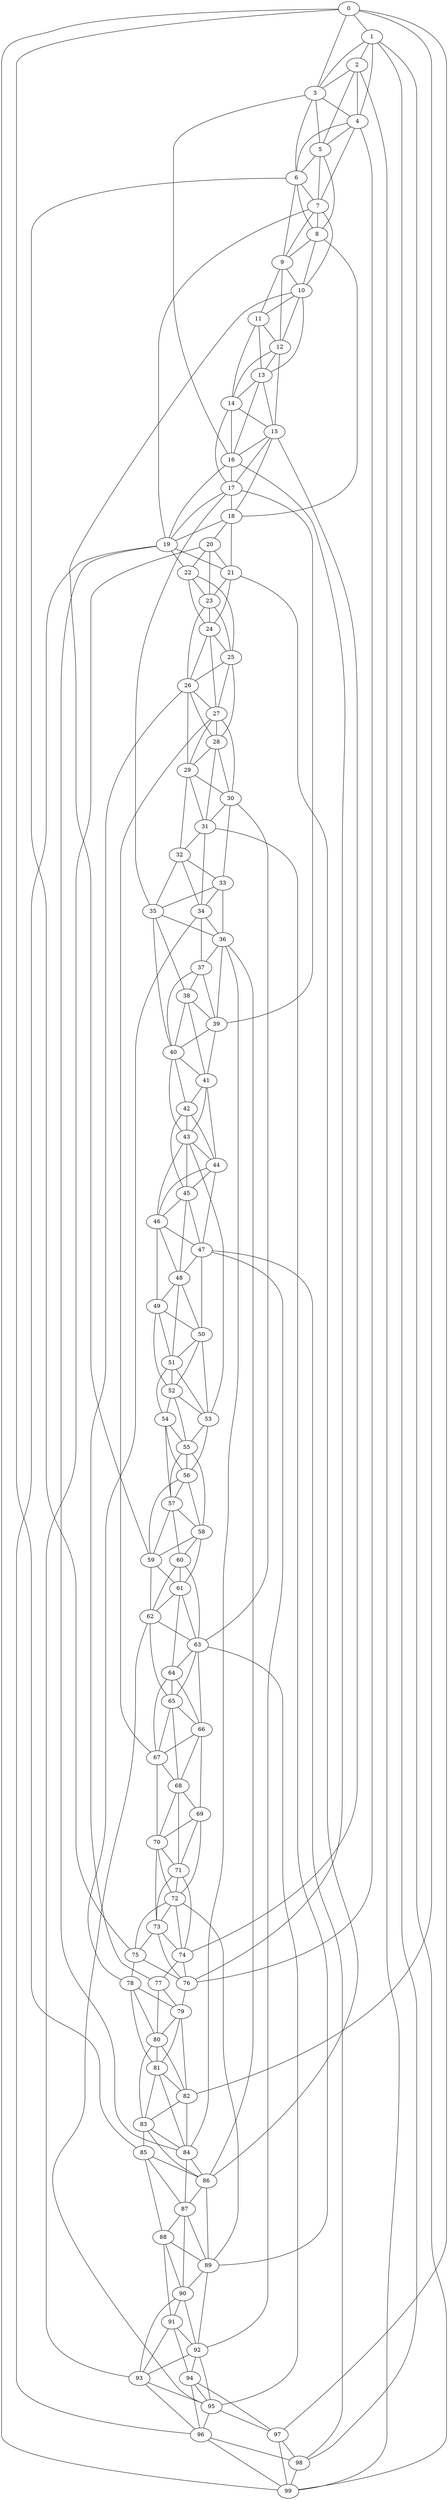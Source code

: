 strict graph "watts_strogatz_graph(100,6,0.1)" {
0;
1;
2;
3;
4;
5;
6;
7;
8;
9;
10;
11;
12;
13;
14;
15;
16;
17;
18;
19;
20;
21;
22;
23;
24;
25;
26;
27;
28;
29;
30;
31;
32;
33;
34;
35;
36;
37;
38;
39;
40;
41;
42;
43;
44;
45;
46;
47;
48;
49;
50;
51;
52;
53;
54;
55;
56;
57;
58;
59;
60;
61;
62;
63;
64;
65;
66;
67;
68;
69;
70;
71;
72;
73;
74;
75;
76;
77;
78;
79;
80;
81;
82;
83;
84;
85;
86;
87;
88;
89;
90;
91;
92;
93;
94;
95;
96;
97;
98;
99;
0 -- 1  [is_available=True, prob="0.686778241822"];
0 -- 3  [is_available=True, prob="0.560726692892"];
0 -- 97  [is_available=True, prob="1.0"];
0 -- 82  [is_available=True, prob="1.0"];
0 -- 99  [is_available=True, prob="0.137916107868"];
0 -- 85  [is_available=True, prob="0.589835913064"];
1 -- 2  [is_available=True, prob="0.455717313443"];
1 -- 99  [is_available=True, prob="0.0861632319407"];
1 -- 4  [is_available=True, prob="0.995780565313"];
1 -- 98  [is_available=True, prob="0.897543780602"];
1 -- 3  [is_available=True, prob="0.856473741201"];
2 -- 3  [is_available=True, prob="1.0"];
2 -- 4  [is_available=True, prob="1.0"];
2 -- 5  [is_available=True, prob="0.907354793494"];
2 -- 99  [is_available=True, prob="0.543243582787"];
3 -- 4  [is_available=True, prob="1.0"];
3 -- 5  [is_available=True, prob="0.616064578236"];
3 -- 6  [is_available=True, prob="0.34592654656"];
3 -- 16  [is_available=True, prob="0.541803742183"];
4 -- 5  [is_available=True, prob="0.645493253696"];
4 -- 6  [is_available=True, prob="0.836633942147"];
4 -- 7  [is_available=True, prob="0.558998870327"];
4 -- 76  [is_available=True, prob="0.930284701705"];
5 -- 6  [is_available=True, prob="0.497177923663"];
5 -- 7  [is_available=True, prob="0.968582377167"];
5 -- 8  [is_available=True, prob="0.628370955019"];
6 -- 7  [is_available=True, prob="1.0"];
6 -- 8  [is_available=True, prob="0.0789165103805"];
6 -- 9  [is_available=True, prob="0.808740901516"];
6 -- 75  [is_available=True, prob="0.494640618138"];
7 -- 8  [is_available=True, prob="0.0167733510299"];
7 -- 9  [is_available=True, prob="1.0"];
7 -- 10  [is_available=True, prob="1.0"];
7 -- 19  [is_available=True, prob="0.958939025627"];
8 -- 9  [is_available=True, prob="0.0901333036122"];
8 -- 10  [is_available=True, prob="0.685093165688"];
8 -- 18  [is_available=True, prob="0.986556271336"];
9 -- 10  [is_available=True, prob="0.978069952095"];
9 -- 11  [is_available=True, prob="0.495496397769"];
9 -- 12  [is_available=True, prob="1.0"];
10 -- 11  [is_available=True, prob="0.156936825241"];
10 -- 12  [is_available=True, prob="0.704922557843"];
10 -- 13  [is_available=True, prob="0.00868743483406"];
10 -- 59  [is_available=True, prob="0.967862172146"];
11 -- 12  [is_available=True, prob="1.0"];
11 -- 13  [is_available=True, prob="0.742362260714"];
11 -- 14  [is_available=True, prob="1.0"];
12 -- 13  [is_available=True, prob="0.133840685596"];
12 -- 14  [is_available=True, prob="0.319269949985"];
12 -- 15  [is_available=True, prob="0.144386461186"];
13 -- 14  [is_available=True, prob="1.0"];
13 -- 15  [is_available=True, prob="1.0"];
13 -- 16  [is_available=True, prob="0.669196167916"];
14 -- 15  [is_available=True, prob="0.338523049924"];
14 -- 16  [is_available=True, prob="1.0"];
14 -- 17  [is_available=True, prob="0.32111665842"];
15 -- 74  [is_available=True, prob="0.150417435641"];
15 -- 16  [is_available=True, prob="0.253909915647"];
15 -- 17  [is_available=True, prob="0.175005204396"];
15 -- 18  [is_available=True, prob="0.15138879985"];
16 -- 76  [is_available=True, prob="0.00438241904727"];
16 -- 17  [is_available=True, prob="0.280288161029"];
16 -- 19  [is_available=True, prob="0.782065907909"];
17 -- 35  [is_available=True, prob="1.0"];
17 -- 39  [is_available=True, prob="0.679088562274"];
17 -- 18  [is_available=True, prob="0.818137095651"];
17 -- 19  [is_available=True, prob="0.016073231719"];
18 -- 19  [is_available=True, prob="0.956633995443"];
18 -- 20  [is_available=True, prob="0.901253787598"];
18 -- 21  [is_available=True, prob="1.0"];
19 -- 96  [is_available=True, prob="1.0"];
19 -- 84  [is_available=True, prob="0.353067005232"];
19 -- 21  [is_available=True, prob="1.0"];
19 -- 22  [is_available=True, prob="1.0"];
20 -- 21  [is_available=True, prob="0.502191597549"];
20 -- 22  [is_available=True, prob="0.109169832167"];
20 -- 23  [is_available=True, prob="1.0"];
20 -- 93  [is_available=True, prob="1.0"];
21 -- 86  [is_available=True, prob="0.553240744995"];
21 -- 23  [is_available=True, prob="0.901420867523"];
21 -- 24  [is_available=True, prob="1.0"];
22 -- 23  [is_available=True, prob="1.0"];
22 -- 24  [is_available=True, prob="0.539943364963"];
22 -- 25  [is_available=True, prob="1.0"];
23 -- 24  [is_available=True, prob="1.0"];
23 -- 25  [is_available=True, prob="0.653167723857"];
23 -- 26  [is_available=True, prob="0.0780071403897"];
24 -- 25  [is_available=True, prob="0.0743337992332"];
24 -- 26  [is_available=True, prob="0.760531777695"];
24 -- 27  [is_available=True, prob="0.542110093909"];
25 -- 26  [is_available=True, prob="0.571237889696"];
25 -- 27  [is_available=True, prob="0.47925298972"];
25 -- 28  [is_available=True, prob="0.814077225661"];
26 -- 77  [is_available=True, prob="0.714591133401"];
26 -- 27  [is_available=True, prob="0.435558029836"];
26 -- 28  [is_available=True, prob="0.847847339951"];
26 -- 29  [is_available=True, prob="1.0"];
27 -- 67  [is_available=True, prob="0.0702678936554"];
27 -- 28  [is_available=True, prob="0.24965137656"];
27 -- 29  [is_available=True, prob="1.0"];
27 -- 30  [is_available=True, prob="1.0"];
28 -- 29  [is_available=True, prob="0.161517357012"];
28 -- 30  [is_available=True, prob="1.0"];
28 -- 31  [is_available=True, prob="1.0"];
29 -- 32  [is_available=True, prob="0.607112126954"];
29 -- 30  [is_available=True, prob="1.0"];
29 -- 31  [is_available=True, prob="0.0873249284292"];
30 -- 33  [is_available=True, prob="0.314490469179"];
30 -- 63  [is_available=True, prob="0.17427146503"];
30 -- 31  [is_available=True, prob="0.539095377798"];
31 -- 32  [is_available=True, prob="1.0"];
31 -- 34  [is_available=True, prob="0.773925944338"];
31 -- 89  [is_available=True, prob="1.0"];
32 -- 33  [is_available=True, prob="0.449987337006"];
32 -- 34  [is_available=True, prob="1.0"];
32 -- 35  [is_available=True, prob="1.0"];
33 -- 34  [is_available=True, prob="1.0"];
33 -- 35  [is_available=True, prob="0.944397969475"];
33 -- 36  [is_available=True, prob="0.69834918365"];
34 -- 36  [is_available=True, prob="1.0"];
34 -- 37  [is_available=True, prob="1.0"];
34 -- 78  [is_available=True, prob="0.317322896852"];
35 -- 36  [is_available=True, prob="0.0661301900396"];
35 -- 38  [is_available=True, prob="1.0"];
35 -- 40  [is_available=True, prob="0.683603445396"];
36 -- 37  [is_available=True, prob="1.0"];
36 -- 39  [is_available=True, prob="0.143087368788"];
36 -- 84  [is_available=True, prob="1.0"];
36 -- 86  [is_available=True, prob="0.44229413377"];
37 -- 38  [is_available=True, prob="0.805934400491"];
37 -- 39  [is_available=True, prob="0.405861376345"];
37 -- 40  [is_available=True, prob="0.0281714381947"];
38 -- 39  [is_available=True, prob="0.47712680345"];
38 -- 40  [is_available=True, prob="0.980031747274"];
38 -- 41  [is_available=True, prob="0.63809692027"];
39 -- 40  [is_available=True, prob="0.241073678517"];
39 -- 41  [is_available=True, prob="0.611307442282"];
40 -- 41  [is_available=True, prob="0.11512729455"];
40 -- 42  [is_available=True, prob="0.0225175573874"];
40 -- 43  [is_available=True, prob="1.0"];
41 -- 42  [is_available=True, prob="0.0230079625883"];
41 -- 43  [is_available=True, prob="1.0"];
41 -- 44  [is_available=True, prob="0.79884776836"];
42 -- 43  [is_available=True, prob="1.0"];
42 -- 44  [is_available=True, prob="0.168796196637"];
42 -- 45  [is_available=True, prob="1.0"];
43 -- 44  [is_available=True, prob="0.805531448467"];
43 -- 45  [is_available=True, prob="1.0"];
43 -- 46  [is_available=True, prob="0.0862344105296"];
43 -- 53  [is_available=True, prob="1.0"];
44 -- 45  [is_available=True, prob="0.422438796356"];
44 -- 46  [is_available=True, prob="0.0423315682647"];
44 -- 47  [is_available=True, prob="1.0"];
45 -- 46  [is_available=True, prob="0.00275351905051"];
45 -- 47  [is_available=True, prob="0.00934767530378"];
45 -- 48  [is_available=True, prob="1.0"];
46 -- 47  [is_available=True, prob="1.0"];
46 -- 48  [is_available=True, prob="0.719835726943"];
46 -- 49  [is_available=True, prob="0.605835634135"];
47 -- 98  [is_available=True, prob="0.721144144318"];
47 -- 48  [is_available=True, prob="0.789041699612"];
47 -- 50  [is_available=True, prob="0.140122834892"];
47 -- 92  [is_available=True, prob="1.0"];
48 -- 49  [is_available=True, prob="0.108646947036"];
48 -- 50  [is_available=True, prob="0.449769776803"];
48 -- 51  [is_available=True, prob="0.903468355915"];
49 -- 50  [is_available=True, prob="0.311744380712"];
49 -- 51  [is_available=True, prob="1.0"];
49 -- 52  [is_available=True, prob="0.511217424202"];
50 -- 51  [is_available=True, prob="0.853185523882"];
50 -- 52  [is_available=True, prob="0.647820538029"];
50 -- 53  [is_available=True, prob="1.0"];
51 -- 52  [is_available=True, prob="1.0"];
51 -- 53  [is_available=True, prob="1.0"];
51 -- 54  [is_available=True, prob="0.67624962209"];
52 -- 53  [is_available=True, prob="1.0"];
52 -- 54  [is_available=True, prob="0.348034441584"];
52 -- 55  [is_available=True, prob="0.134169953068"];
53 -- 55  [is_available=True, prob="0.459742364728"];
53 -- 56  [is_available=True, prob="0.966514442797"];
54 -- 55  [is_available=True, prob="0.54566099597"];
54 -- 56  [is_available=True, prob="0.517014868535"];
54 -- 57  [is_available=True, prob="0.334313005586"];
55 -- 56  [is_available=True, prob="0.864378154521"];
55 -- 57  [is_available=True, prob="0.508430284001"];
55 -- 58  [is_available=True, prob="0.712297079278"];
56 -- 57  [is_available=True, prob="0.0444375508772"];
56 -- 58  [is_available=True, prob="0.94088917644"];
56 -- 59  [is_available=True, prob="1.0"];
57 -- 58  [is_available=True, prob="0.720125715881"];
57 -- 59  [is_available=True, prob="0.00693651693253"];
57 -- 60  [is_available=True, prob="1.0"];
58 -- 59  [is_available=True, prob="0.796200282033"];
58 -- 60  [is_available=True, prob="0.575886861927"];
58 -- 61  [is_available=True, prob="0.690101652777"];
59 -- 61  [is_available=True, prob="1.0"];
59 -- 62  [is_available=True, prob="1.0"];
60 -- 61  [is_available=True, prob="0.882536447325"];
60 -- 62  [is_available=True, prob="0.940339166559"];
60 -- 63  [is_available=True, prob="1.0"];
61 -- 64  [is_available=True, prob="0.942138898182"];
61 -- 62  [is_available=True, prob="0.172963616743"];
61 -- 63  [is_available=True, prob="0.23418631629"];
62 -- 65  [is_available=True, prob="0.10336497435"];
62 -- 95  [is_available=True, prob="0.26253908626"];
62 -- 63  [is_available=True, prob="0.74374078289"];
63 -- 64  [is_available=True, prob="1.0"];
63 -- 65  [is_available=True, prob="1.0"];
63 -- 66  [is_available=True, prob="1.0"];
63 -- 95  [is_available=True, prob="0.182062942326"];
64 -- 65  [is_available=True, prob="1.0"];
64 -- 66  [is_available=True, prob="0.290713920076"];
64 -- 67  [is_available=True, prob="1.0"];
65 -- 66  [is_available=True, prob="0.630101655438"];
65 -- 67  [is_available=True, prob="1.0"];
65 -- 68  [is_available=True, prob="1.0"];
66 -- 67  [is_available=True, prob="0.0789396629283"];
66 -- 68  [is_available=True, prob="1.0"];
66 -- 69  [is_available=True, prob="0.523371878916"];
67 -- 68  [is_available=True, prob="1.0"];
67 -- 70  [is_available=True, prob="0.0924155233361"];
68 -- 69  [is_available=True, prob="0.838994561497"];
68 -- 70  [is_available=True, prob="1.0"];
68 -- 71  [is_available=True, prob="0.577629489575"];
69 -- 70  [is_available=True, prob="0.534045142496"];
69 -- 71  [is_available=True, prob="1.0"];
69 -- 72  [is_available=True, prob="1.0"];
70 -- 71  [is_available=True, prob="0.254101672907"];
70 -- 72  [is_available=True, prob="0.839478854895"];
70 -- 73  [is_available=True, prob="1.0"];
71 -- 72  [is_available=True, prob="1.0"];
71 -- 73  [is_available=True, prob="0.32490275046"];
71 -- 74  [is_available=True, prob="0.264965890174"];
72 -- 73  [is_available=True, prob="0.89136834326"];
72 -- 74  [is_available=True, prob="0.579841499649"];
72 -- 75  [is_available=True, prob="0.984721949563"];
72 -- 89  [is_available=True, prob="0.700709590508"];
73 -- 74  [is_available=True, prob="1.0"];
73 -- 75  [is_available=True, prob="0.772866294367"];
73 -- 76  [is_available=True, prob="1.0"];
74 -- 76  [is_available=True, prob="1.0"];
74 -- 77  [is_available=True, prob="0.209939155966"];
75 -- 76  [is_available=True, prob="0.688337936123"];
75 -- 78  [is_available=True, prob="0.338305475128"];
76 -- 79  [is_available=True, prob="0.141519214271"];
77 -- 79  [is_available=True, prob="0.522401584461"];
77 -- 80  [is_available=True, prob="0.370163853169"];
78 -- 79  [is_available=True, prob="0.381387186466"];
78 -- 80  [is_available=True, prob="0.256609830187"];
78 -- 81  [is_available=True, prob="0.819285916987"];
79 -- 80  [is_available=True, prob="0.543659717499"];
79 -- 81  [is_available=True, prob="0.735344392632"];
79 -- 82  [is_available=True, prob="0.827441522587"];
80 -- 81  [is_available=True, prob="0.515330107082"];
80 -- 82  [is_available=True, prob="0.546430490593"];
80 -- 83  [is_available=True, prob="0.969733336291"];
81 -- 82  [is_available=True, prob="1.0"];
81 -- 83  [is_available=True, prob="0.00971025041196"];
81 -- 84  [is_available=True, prob="0.490933424487"];
82 -- 83  [is_available=True, prob="0.656379323845"];
82 -- 84  [is_available=True, prob="0.772057325354"];
83 -- 84  [is_available=True, prob="0.137763804386"];
83 -- 85  [is_available=True, prob="1.0"];
83 -- 86  [is_available=True, prob="0.314047926163"];
84 -- 86  [is_available=True, prob="0.770549821268"];
84 -- 87  [is_available=True, prob="1.0"];
85 -- 86  [is_available=True, prob="1.0"];
85 -- 87  [is_available=True, prob="0.839567970282"];
85 -- 88  [is_available=True, prob="0.625949779384"];
86 -- 87  [is_available=True, prob="1.0"];
86 -- 89  [is_available=True, prob="0.583361842189"];
87 -- 88  [is_available=True, prob="1.0"];
87 -- 89  [is_available=True, prob="1.0"];
87 -- 90  [is_available=True, prob="0.995144318878"];
88 -- 89  [is_available=True, prob="1.0"];
88 -- 90  [is_available=True, prob="1.0"];
88 -- 91  [is_available=True, prob="0.213608113307"];
89 -- 90  [is_available=True, prob="0.467462484626"];
89 -- 92  [is_available=True, prob="1.0"];
90 -- 91  [is_available=True, prob="0.0282215294338"];
90 -- 92  [is_available=True, prob="0.378394545571"];
90 -- 93  [is_available=True, prob="0.143443910327"];
91 -- 92  [is_available=True, prob="1.0"];
91 -- 93  [is_available=True, prob="0.269554296057"];
91 -- 94  [is_available=True, prob="1.0"];
92 -- 93  [is_available=True, prob="0.999198929344"];
92 -- 94  [is_available=True, prob="1.0"];
92 -- 95  [is_available=True, prob="0.840168826286"];
93 -- 96  [is_available=True, prob="1.0"];
93 -- 95  [is_available=True, prob="0.33988931105"];
94 -- 96  [is_available=True, prob="0.0307899978202"];
94 -- 97  [is_available=True, prob="1.0"];
94 -- 95  [is_available=True, prob="1.0"];
95 -- 96  [is_available=True, prob="1.0"];
95 -- 97  [is_available=True, prob="0.404196555078"];
96 -- 98  [is_available=True, prob="0.000244583079951"];
96 -- 99  [is_available=True, prob="0.0254111061901"];
97 -- 98  [is_available=True, prob="0.763646944294"];
97 -- 99  [is_available=True, prob="1.0"];
98 -- 99  [is_available=True, prob="0.300292183138"];
}

